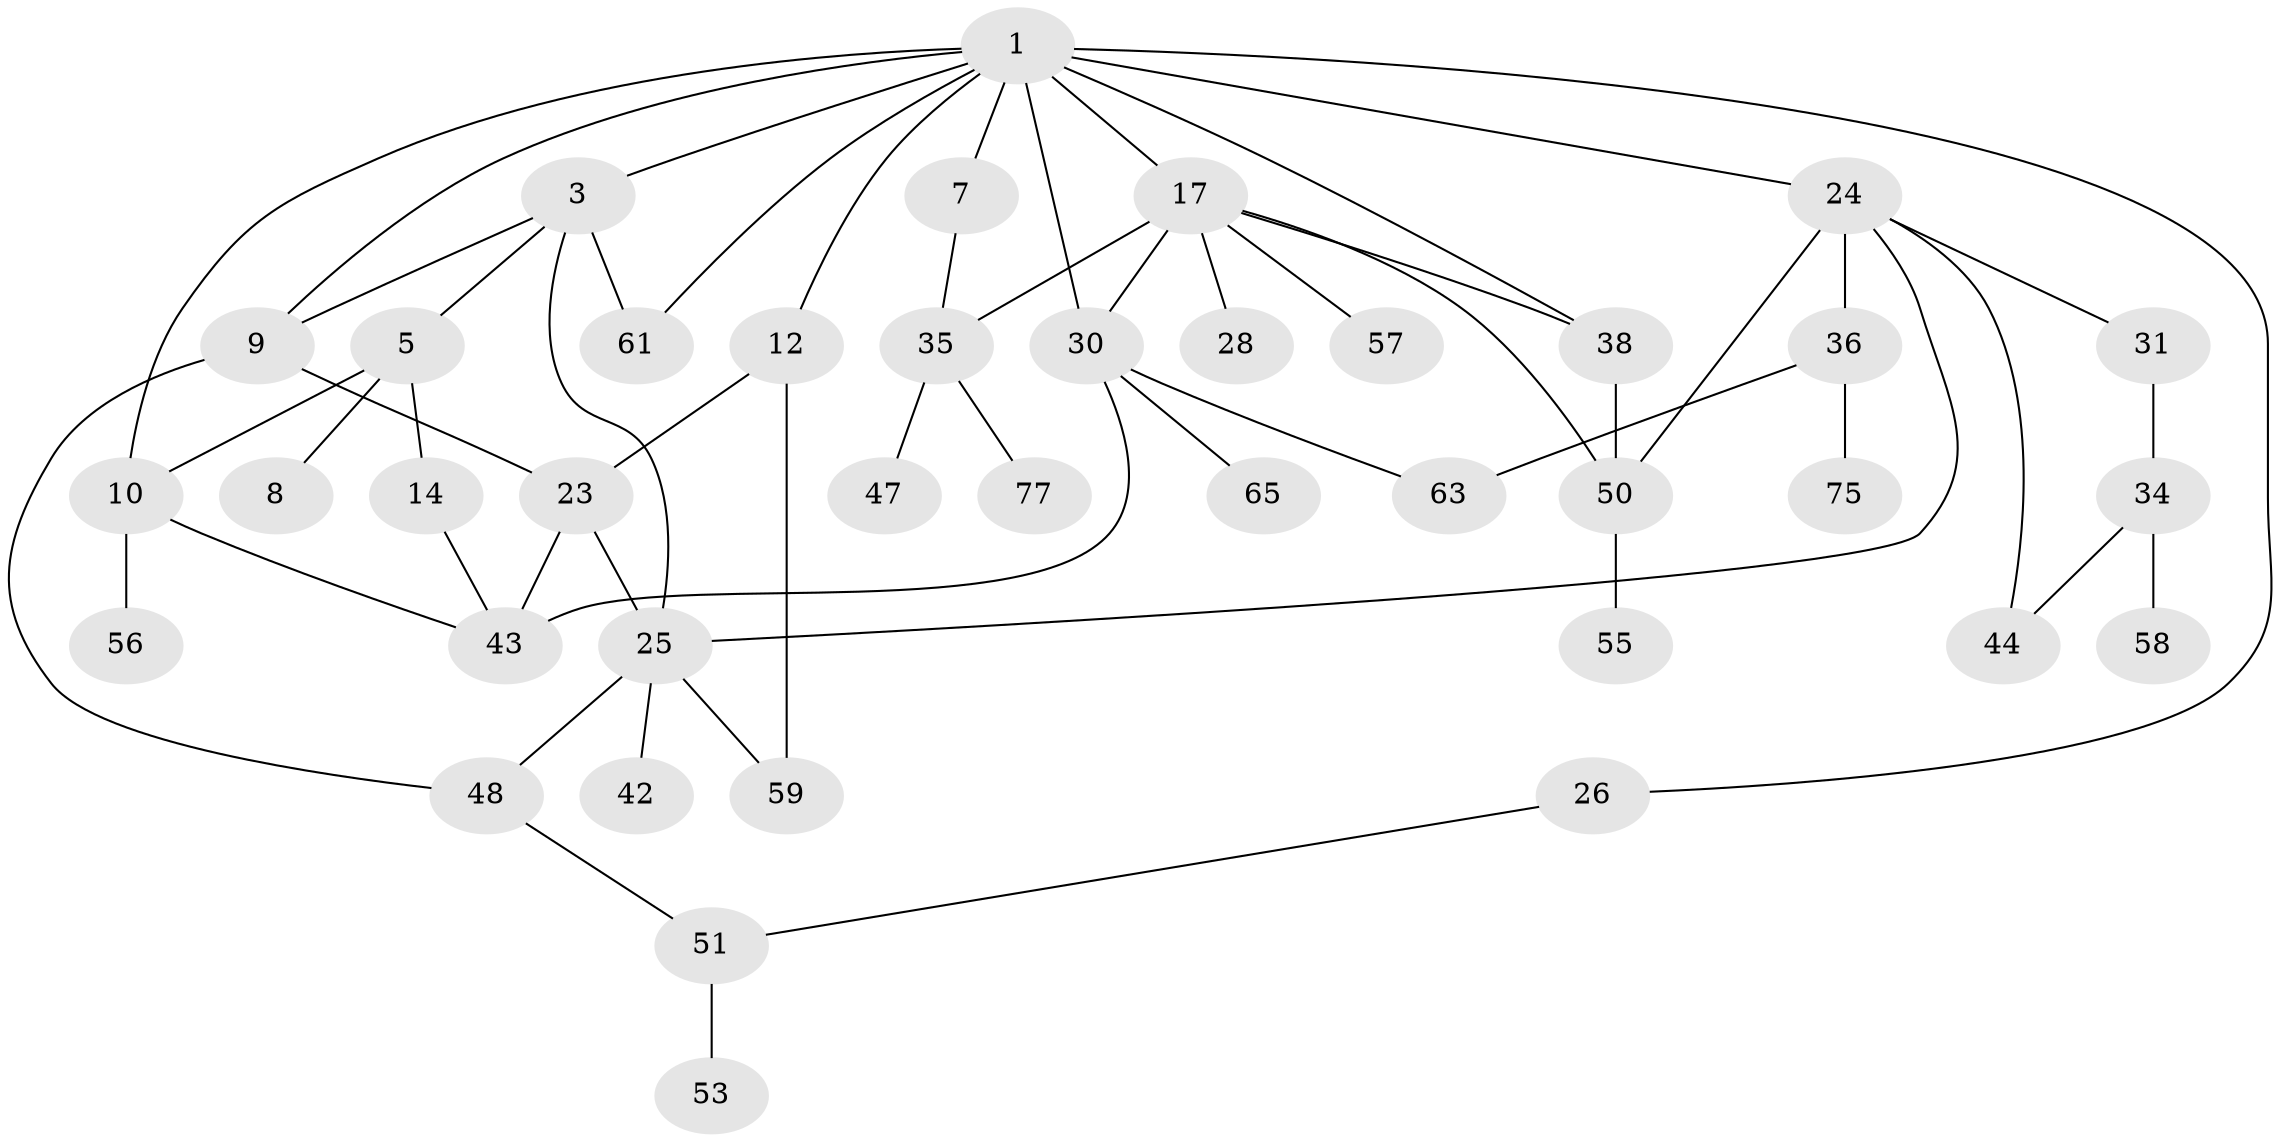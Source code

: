 // original degree distribution, {3: 0.2564102564102564, 4: 0.19230769230769232, 2: 0.23076923076923078, 1: 0.24358974358974358, 9: 0.01282051282051282, 6: 0.01282051282051282, 5: 0.05128205128205128}
// Generated by graph-tools (version 1.1) at 2025/13/03/09/25 04:13:39]
// undirected, 39 vertices, 57 edges
graph export_dot {
graph [start="1"]
  node [color=gray90,style=filled];
  1 [super="+2"];
  3 [super="+4+21"];
  5 [super="+6"];
  7;
  8;
  9 [super="+39"];
  10 [super="+16"];
  12 [super="+32"];
  14;
  17 [super="+19"];
  23;
  24 [super="+27"];
  25 [super="+33+74"];
  26;
  28 [super="+76"];
  30 [super="+46"];
  31;
  34 [super="+73"];
  35 [super="+52+41"];
  36 [super="+40"];
  38;
  42;
  43 [super="+60"];
  44;
  47;
  48;
  50 [super="+64"];
  51 [super="+68"];
  53;
  55;
  56;
  57;
  58;
  59;
  61;
  63;
  65;
  75;
  77;
  1 -- 3 [weight=2];
  1 -- 17 [weight=3];
  1 -- 38 [weight=2];
  1 -- 7 [weight=2];
  1 -- 9;
  1 -- 10 [weight=2];
  1 -- 12;
  1 -- 24 [weight=2];
  1 -- 26;
  1 -- 61;
  1 -- 30;
  3 -- 5;
  3 -- 9;
  3 -- 61;
  3 -- 25;
  5 -- 8;
  5 -- 14;
  5 -- 10;
  7 -- 35;
  9 -- 23;
  9 -- 48;
  10 -- 56;
  10 -- 43;
  12 -- 59;
  12 -- 23;
  14 -- 43;
  17 -- 57;
  17 -- 35;
  17 -- 38;
  17 -- 50;
  17 -- 28;
  17 -- 30;
  23 -- 43;
  23 -- 25;
  24 -- 36;
  24 -- 50;
  24 -- 25;
  24 -- 44;
  24 -- 31;
  25 -- 59;
  25 -- 48;
  25 -- 42;
  26 -- 51;
  30 -- 65;
  30 -- 43 [weight=2];
  30 -- 63;
  31 -- 34 [weight=2];
  34 -- 58;
  34 -- 44;
  35 -- 47;
  35 -- 77;
  36 -- 75;
  36 -- 63;
  38 -- 50;
  48 -- 51;
  50 -- 55;
  51 -- 53;
}
